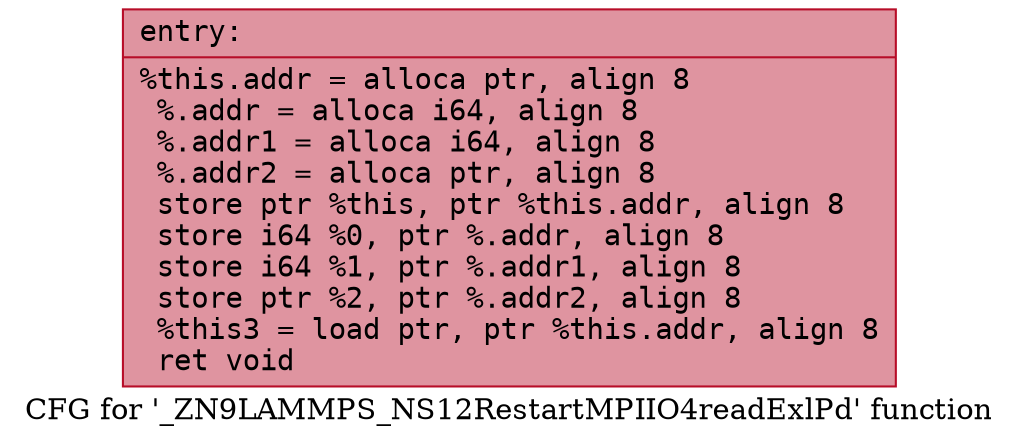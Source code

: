 digraph "CFG for '_ZN9LAMMPS_NS12RestartMPIIO4readExlPd' function" {
	label="CFG for '_ZN9LAMMPS_NS12RestartMPIIO4readExlPd' function";

	Node0x55bc18c512b0 [shape=record,color="#b70d28ff", style=filled, fillcolor="#b70d2870" fontname="Courier",label="{entry:\l|  %this.addr = alloca ptr, align 8\l  %.addr = alloca i64, align 8\l  %.addr1 = alloca i64, align 8\l  %.addr2 = alloca ptr, align 8\l  store ptr %this, ptr %this.addr, align 8\l  store i64 %0, ptr %.addr, align 8\l  store i64 %1, ptr %.addr1, align 8\l  store ptr %2, ptr %.addr2, align 8\l  %this3 = load ptr, ptr %this.addr, align 8\l  ret void\l}"];
}
